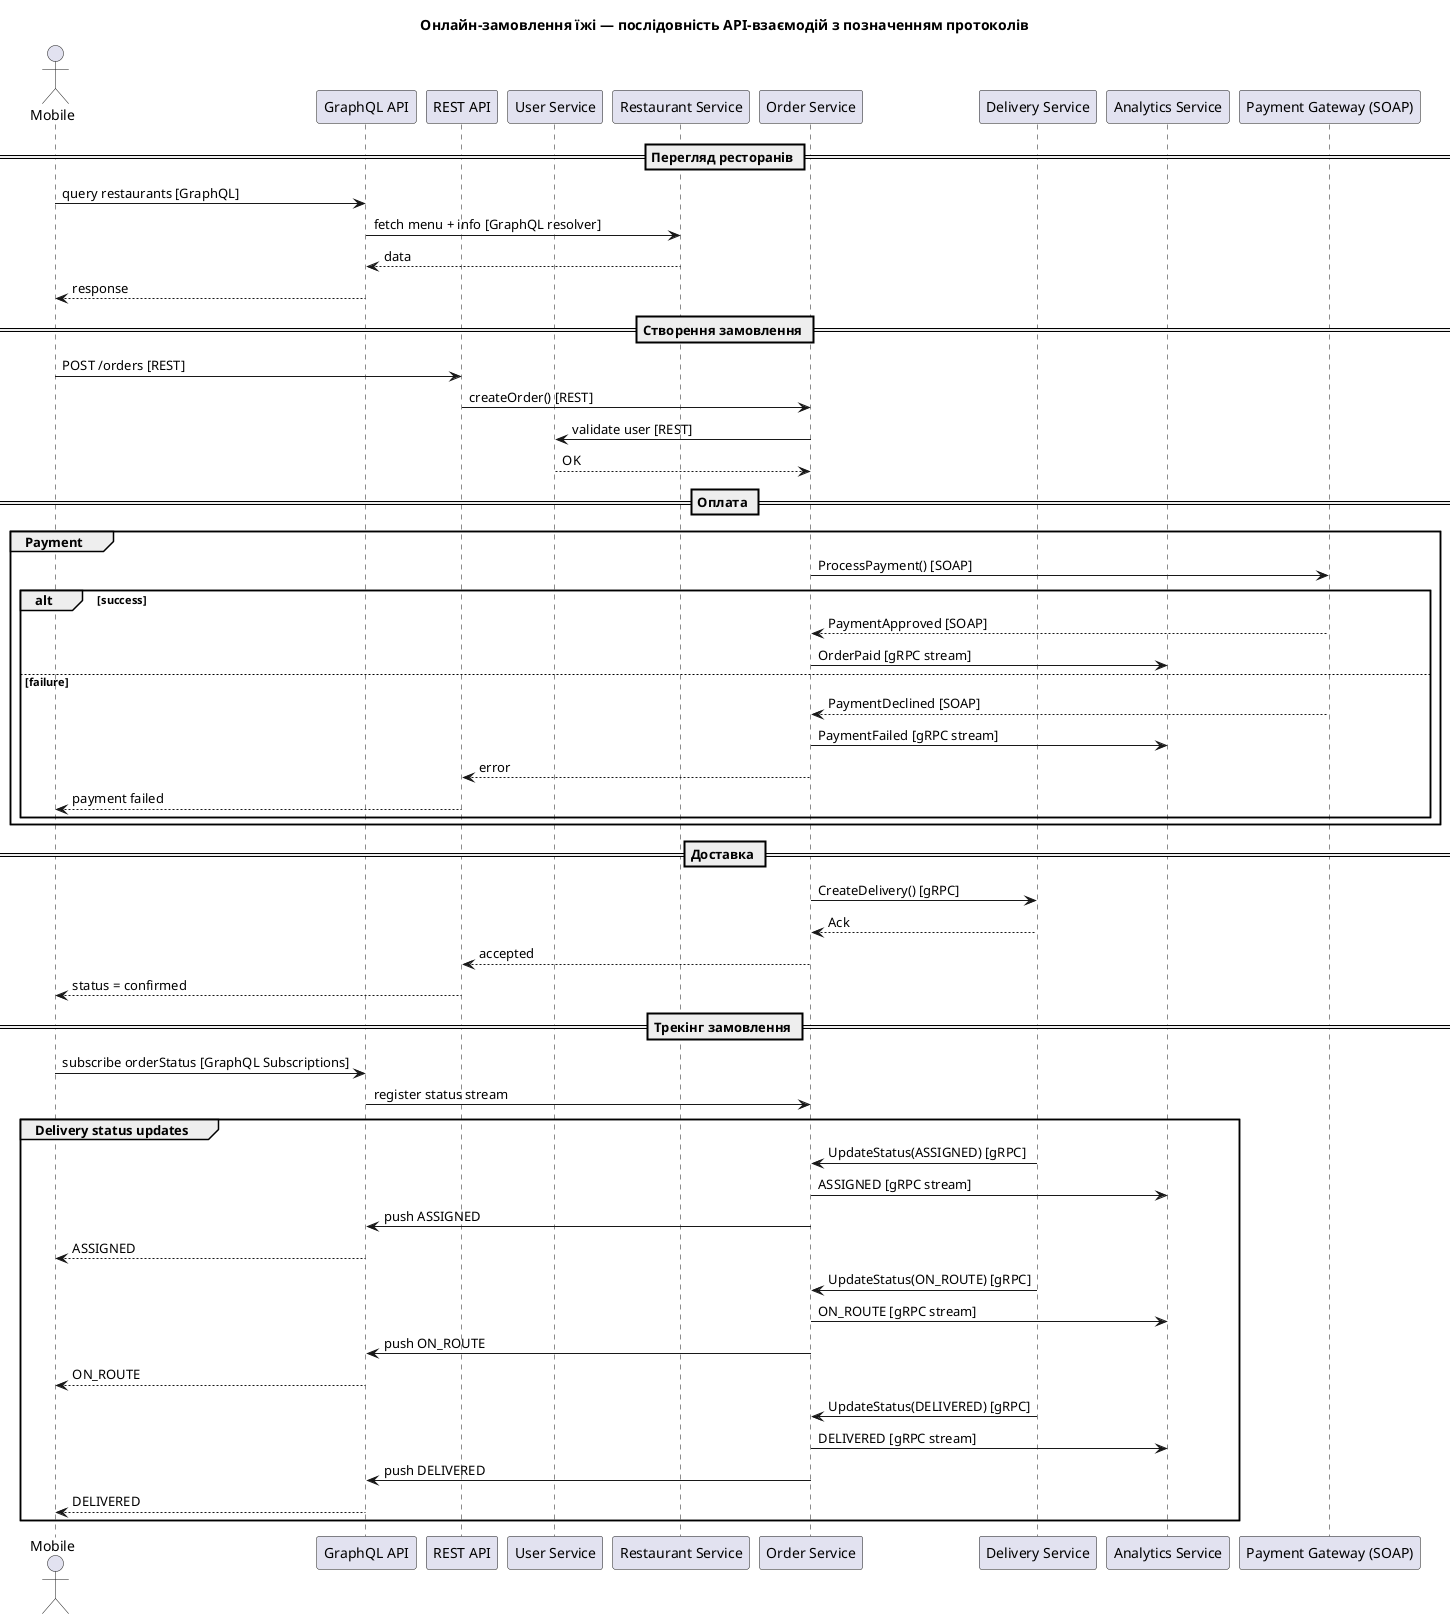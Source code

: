 @startuml
title Онлайн-замовлення їжі — послідовність API-взаємодій з позначенням протоколів

actor Mobile
participant "GraphQL API" as GQL
participant "REST API" as REST
participant "User Service" as User
participant "Restaurant Service" as Resto
participant "Order Service" as Order
participant "Delivery Service" as Delivery
participant "Analytics Service" as Analytics
participant "Payment Gateway (SOAP)" as PayGW

== Перегляд ресторанів ==
Mobile -> GQL : query restaurants [GraphQL]
GQL -> Resto : fetch menu + info [GraphQL resolver]
Resto --> GQL : data
GQL --> Mobile : response

== Створення замовлення ==
Mobile -> REST : POST /orders [REST]
REST -> Order : createOrder() [REST]
Order -> User : validate user [REST]
User --> Order : OK

== Оплата ==
group Payment
  Order -> PayGW : ProcessPayment() [SOAP]
  alt success
    PayGW --> Order : PaymentApproved [SOAP]
    Order -> Analytics : OrderPaid [gRPC stream]
  else failure
    PayGW --> Order : PaymentDeclined [SOAP]
    Order -> Analytics : PaymentFailed [gRPC stream]
    Order --> REST : error
    REST --> Mobile : payment failed
  end
end group

== Доставка ==
Order -> Delivery : CreateDelivery() [gRPC]
Delivery --> Order : Ack
Order --> REST : accepted
REST --> Mobile : status = confirmed

== Трекінг замовлення ==
Mobile -> GQL : subscribe orderStatus [GraphQL Subscriptions]
GQL -> Order : register status stream

group Delivery status updates
  Delivery -> Order : UpdateStatus(ASSIGNED) [gRPC]
  Order -> Analytics : ASSIGNED [gRPC stream]
  Order -> GQL : push ASSIGNED
  GQL --> Mobile : ASSIGNED

  Delivery -> Order : UpdateStatus(ON_ROUTE) [gRPC]
  Order -> Analytics : ON_ROUTE [gRPC stream]
  Order -> GQL : push ON_ROUTE
  GQL --> Mobile : ON_ROUTE

  Delivery -> Order : UpdateStatus(DELIVERED) [gRPC]
  Order -> Analytics : DELIVERED [gRPC stream]
  Order -> GQL : push DELIVERED
  GQL --> Mobile : DELIVERED
end group

@enduml